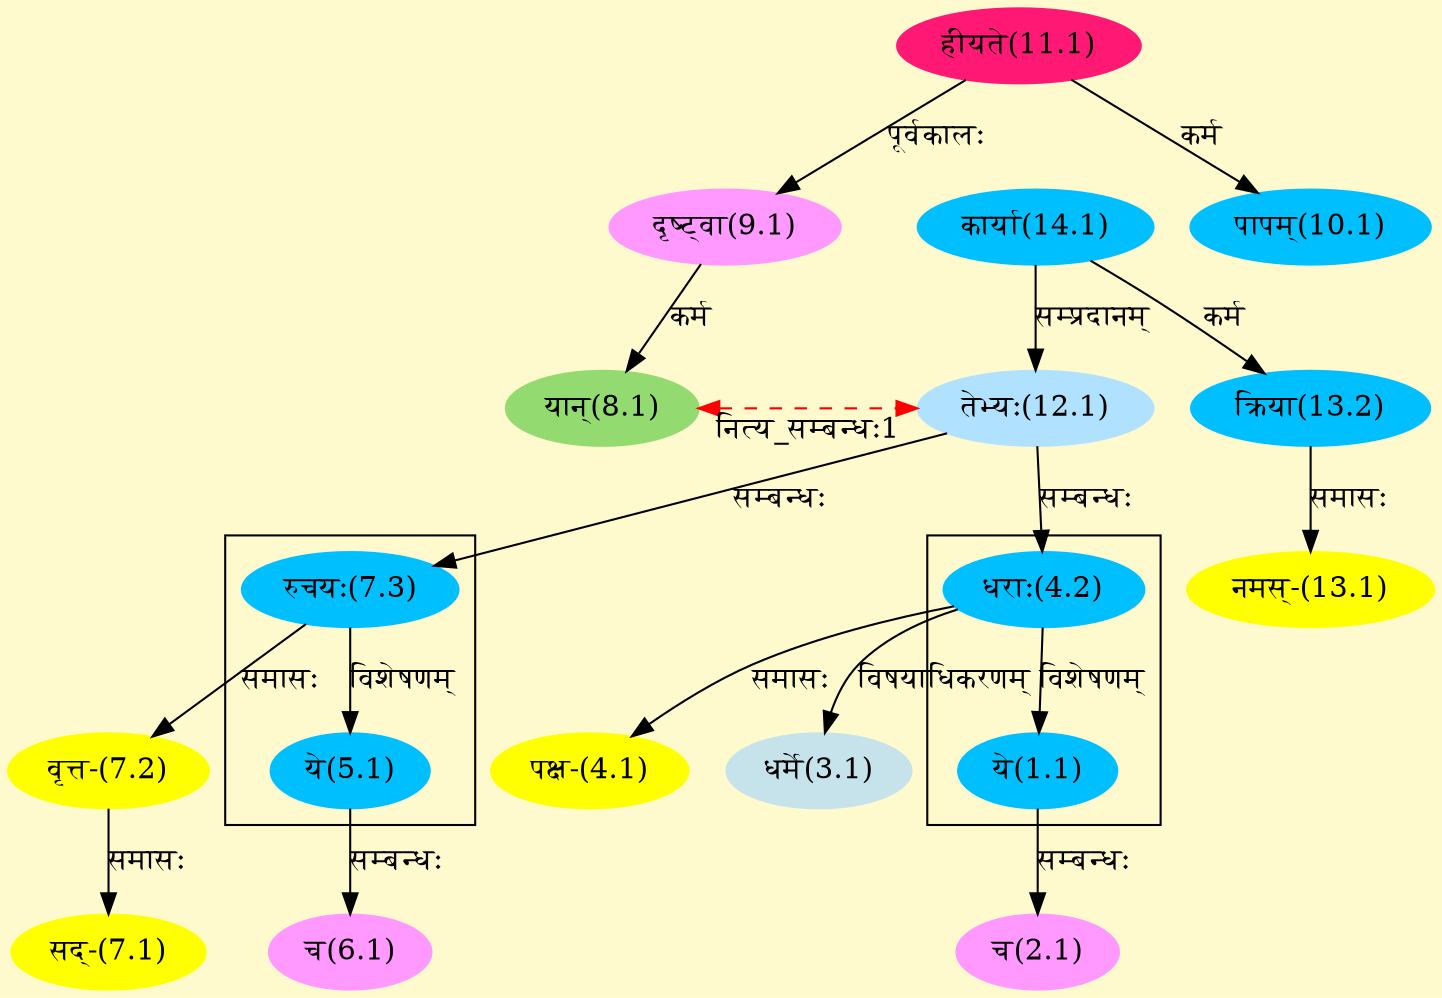 digraph G{
rankdir=BT;
 compound=true;
 bgcolor="lemonchiffon1";

subgraph cluster_1{
Node1_1 [style=filled, color="#00BFFF" label = "ये(1.1)"]
Node4_2 [style=filled, color="#00BFFF" label = "धराः(4.2)"]

}

subgraph cluster_2{
Node5_1 [style=filled, color="#00BFFF" label = "ये(5.1)"]
Node7_3 [style=filled, color="#00BFFF" label = "रुचयः(7.3)"]

}
Node2_1 [style=filled, color="#FF99FF" label = "च(2.1)"]
Node1_1 [style=filled, color="#00BFFF" label = "ये(1.1)"]
Node3_1 [style=filled, color="#C6E2EB" label = "धर्मे(3.1)"]
Node4_2 [style=filled, color="#00BFFF" label = "धराः(4.2)"]
Node4_1 [style=filled, color="#FFFF00" label = "पक्ष-(4.1)"]
Node12_1 [style=filled, color="#B0E2FF" label = "तेभ्यः(12.1)"]
Node6_1 [style=filled, color="#FF99FF" label = "च(6.1)"]
Node5_1 [style=filled, color="#00BFFF" label = "ये(5.1)"]
Node7_1 [style=filled, color="#FFFF00" label = "सद्-(7.1)"]
Node7_2 [style=filled, color="#FFFF00" label = "वृत्त-(7.2)"]
Node7_3 [style=filled, color="#00BFFF" label = "रुचयः(7.3)"]
Node8_1 [style=filled, color="#93DB70" label = "यान्(8.1)"]
Node9_1 [style=filled, color="#FF99FF" label = "दृष्ट्वा(9.1)"]
Node11_1 [style=filled, color="#FF1975" label = "हीयते(11.1)"]
Node10_1 [style=filled, color="#00BFFF" label = "पापम्(10.1)"]
Node [style=filled, color="" label = "()"]
Node14_1 [style=filled, color="#00BFFF" label = "कार्या(14.1)"]
Node13_1 [style=filled, color="#FFFF00" label = "नमस्-(13.1)"]
Node13_2 [style=filled, color="#00BFFF" label = "क्रिया(13.2)"]
{rank = same; Node8_1; Node12_1;}
/* Start of Relations section */

Node1_1 -> Node4_2 [  label="विशेषणम्"  dir="back" ]
Node2_1 -> Node1_1 [  label="सम्बन्धः"  dir="back" ]
Node3_1 -> Node4_2 [  label="विषयाधिकरणम्"  dir="back" ]
Node4_1 -> Node4_2 [  label="समासः"  dir="back" ]
Node4_2 -> Node12_1 [  label="सम्बन्धः"  dir="back" ]
Node5_1 -> Node7_3 [  label="विशेषणम्"  dir="back" ]
Node6_1 -> Node5_1 [  label="सम्बन्धः"  dir="back" ]
Node7_1 -> Node7_2 [  label="समासः"  dir="back" ]
Node7_2 -> Node7_3 [  label="समासः"  dir="back" ]
Node7_3 -> Node12_1 [  label="सम्बन्धः"  dir="back" ]
Node8_1 -> Node9_1 [  label="कर्म"  dir="back" ]
Node8_1 -> Node12_1 [ style=dashed color="red" label="नित्य_सम्बन्धः1"  dir="both" ]
Node9_1 -> Node11_1 [  label="पूर्वकालः"  dir="back" ]
Node10_1 -> Node11_1 [  label="कर्म"  dir="back" ]
Node12_1 -> Node14_1 [  label="सम्प्रदानम्"  dir="back" ]
Node13_1 -> Node13_2 [  label="समासः"  dir="back" ]
Node13_2 -> Node14_1 [  label="कर्म"  dir="back" ]
}

